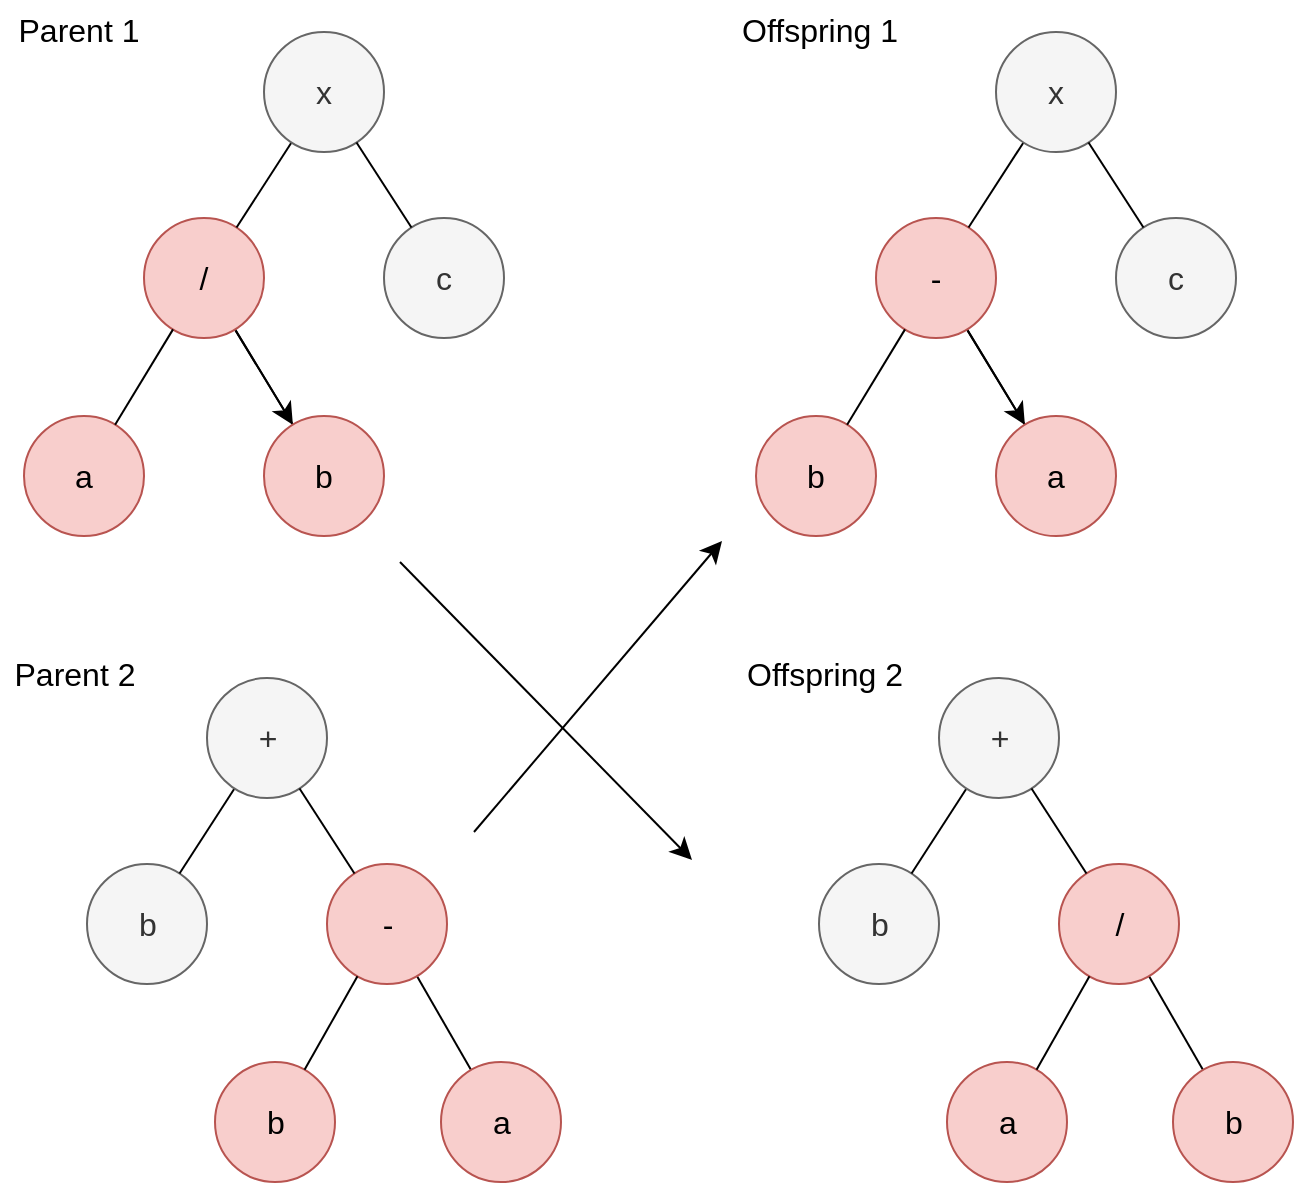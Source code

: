 <mxfile version="25.0.3">
  <diagram name="Page-1" id="lqh_Il7PUDTA4zO0Oj97">
    <mxGraphModel dx="1834" dy="1240" grid="0" gridSize="10" guides="1" tooltips="1" connect="1" arrows="1" fold="1" page="0" pageScale="1" pageWidth="850" pageHeight="1100" math="0" shadow="0">
      <root>
        <mxCell id="0" />
        <mxCell id="1" parent="0" />
        <mxCell id="Nd5IJ-L-UjgMi4WhHVAJ-9" value="" style="edgeStyle=none;curved=1;rounded=0;orthogonalLoop=1;jettySize=auto;html=1;fontSize=16;startSize=8;endSize=8;" edge="1" parent="1" source="Nd5IJ-L-UjgMi4WhHVAJ-3" target="Nd5IJ-L-UjgMi4WhHVAJ-8">
          <mxGeometry relative="1" as="geometry" />
        </mxCell>
        <mxCell id="Nd5IJ-L-UjgMi4WhHVAJ-10" value="" style="edgeStyle=none;curved=1;rounded=0;orthogonalLoop=1;jettySize=auto;html=1;fontSize=16;startSize=8;endSize=8;endArrow=none;endFill=0;" edge="1" parent="1" source="Nd5IJ-L-UjgMi4WhHVAJ-3" target="Nd5IJ-L-UjgMi4WhHVAJ-8">
          <mxGeometry relative="1" as="geometry" />
        </mxCell>
        <mxCell id="Nd5IJ-L-UjgMi4WhHVAJ-3" value="/" style="ellipse;whiteSpace=wrap;html=1;fontSize=16;fillColor=#f8cecc;strokeColor=#b85450;" vertex="1" parent="1">
          <mxGeometry x="13" y="-43" width="60" height="60" as="geometry" />
        </mxCell>
        <mxCell id="Nd5IJ-L-UjgMi4WhHVAJ-4" style="edgeStyle=none;curved=1;rounded=0;orthogonalLoop=1;jettySize=auto;html=1;entryX=1;entryY=0.5;entryDx=0;entryDy=0;fontSize=16;startSize=8;endSize=8;" edge="1" parent="1" source="Nd5IJ-L-UjgMi4WhHVAJ-3" target="Nd5IJ-L-UjgMi4WhHVAJ-3">
          <mxGeometry relative="1" as="geometry" />
        </mxCell>
        <mxCell id="Nd5IJ-L-UjgMi4WhHVAJ-12" value="" style="edgeStyle=none;curved=1;rounded=0;orthogonalLoop=1;jettySize=auto;html=1;fontSize=16;startSize=8;endSize=8;endArrow=none;endFill=0;" edge="1" parent="1" source="Nd5IJ-L-UjgMi4WhHVAJ-5" target="Nd5IJ-L-UjgMi4WhHVAJ-3">
          <mxGeometry relative="1" as="geometry" />
        </mxCell>
        <mxCell id="Nd5IJ-L-UjgMi4WhHVAJ-5" value="x" style="ellipse;whiteSpace=wrap;html=1;fontSize=16;fillColor=#f5f5f5;fontColor=#333333;strokeColor=#666666;" vertex="1" parent="1">
          <mxGeometry x="73" y="-136" width="60" height="60" as="geometry" />
        </mxCell>
        <mxCell id="Nd5IJ-L-UjgMi4WhHVAJ-6" value="c" style="ellipse;whiteSpace=wrap;html=1;fontSize=16;fillColor=#f5f5f5;fontColor=#333333;strokeColor=#666666;" vertex="1" parent="1">
          <mxGeometry x="133" y="-43" width="60" height="60" as="geometry" />
        </mxCell>
        <mxCell id="Nd5IJ-L-UjgMi4WhHVAJ-7" value="a" style="ellipse;whiteSpace=wrap;html=1;fontSize=16;fillColor=#f8cecc;strokeColor=#b85450;" vertex="1" parent="1">
          <mxGeometry x="-47" y="56" width="60" height="60" as="geometry" />
        </mxCell>
        <mxCell id="Nd5IJ-L-UjgMi4WhHVAJ-8" value="b" style="ellipse;whiteSpace=wrap;html=1;fontSize=16;fillColor=#f8cecc;strokeColor=#b85450;" vertex="1" parent="1">
          <mxGeometry x="73" y="56" width="60" height="60" as="geometry" />
        </mxCell>
        <mxCell id="Nd5IJ-L-UjgMi4WhHVAJ-11" value="" style="edgeStyle=none;curved=1;rounded=0;orthogonalLoop=1;jettySize=auto;html=1;fontSize=16;startSize=8;endSize=8;endArrow=none;endFill=0;" edge="1" parent="1" source="Nd5IJ-L-UjgMi4WhHVAJ-3" target="Nd5IJ-L-UjgMi4WhHVAJ-7">
          <mxGeometry relative="1" as="geometry">
            <mxPoint x="-18" y="17" as="sourcePoint" />
            <mxPoint x="11" y="64" as="targetPoint" />
          </mxGeometry>
        </mxCell>
        <mxCell id="Nd5IJ-L-UjgMi4WhHVAJ-14" value="" style="edgeStyle=none;curved=1;rounded=0;orthogonalLoop=1;jettySize=auto;html=1;fontSize=16;startSize=8;endSize=8;endArrow=none;endFill=0;" edge="1" parent="1" source="Nd5IJ-L-UjgMi4WhHVAJ-5" target="Nd5IJ-L-UjgMi4WhHVAJ-6">
          <mxGeometry relative="1" as="geometry">
            <mxPoint x="247" y="-90" as="sourcePoint" />
            <mxPoint x="219" y="-47" as="targetPoint" />
          </mxGeometry>
        </mxCell>
        <mxCell id="Nd5IJ-L-UjgMi4WhHVAJ-17" value="b" style="ellipse;whiteSpace=wrap;html=1;fontSize=16;fillColor=#f5f5f5;strokeColor=#666666;fontColor=#333333;" vertex="1" parent="1">
          <mxGeometry x="-15.5" y="280" width="60" height="60" as="geometry" />
        </mxCell>
        <mxCell id="Nd5IJ-L-UjgMi4WhHVAJ-18" style="edgeStyle=none;curved=1;rounded=0;orthogonalLoop=1;jettySize=auto;html=1;entryX=1;entryY=0.5;entryDx=0;entryDy=0;fontSize=16;startSize=8;endSize=8;" edge="1" source="Nd5IJ-L-UjgMi4WhHVAJ-17" target="Nd5IJ-L-UjgMi4WhHVAJ-17" parent="1">
          <mxGeometry relative="1" as="geometry" />
        </mxCell>
        <mxCell id="Nd5IJ-L-UjgMi4WhHVAJ-19" value="" style="edgeStyle=none;curved=1;rounded=0;orthogonalLoop=1;jettySize=auto;html=1;fontSize=16;startSize=8;endSize=8;endArrow=none;endFill=0;" edge="1" source="Nd5IJ-L-UjgMi4WhHVAJ-20" target="Nd5IJ-L-UjgMi4WhHVAJ-17" parent="1">
          <mxGeometry relative="1" as="geometry" />
        </mxCell>
        <mxCell id="Nd5IJ-L-UjgMi4WhHVAJ-20" value="+" style="ellipse;whiteSpace=wrap;html=1;fontSize=16;fillColor=#f5f5f5;strokeColor=#666666;fontColor=#333333;" vertex="1" parent="1">
          <mxGeometry x="44.5" y="187" width="60" height="60" as="geometry" />
        </mxCell>
        <mxCell id="Nd5IJ-L-UjgMi4WhHVAJ-26" value="" style="edgeStyle=none;curved=1;rounded=0;orthogonalLoop=1;jettySize=auto;html=1;fontSize=16;startSize=8;endSize=8;endArrow=none;endFill=0;" edge="1" parent="1" source="Nd5IJ-L-UjgMi4WhHVAJ-21" target="Nd5IJ-L-UjgMi4WhHVAJ-23">
          <mxGeometry relative="1" as="geometry" />
        </mxCell>
        <mxCell id="Nd5IJ-L-UjgMi4WhHVAJ-21" value="-" style="ellipse;whiteSpace=wrap;html=1;fontSize=16;fillColor=#f8cecc;strokeColor=#b85450;" vertex="1" parent="1">
          <mxGeometry x="104.5" y="280" width="60" height="60" as="geometry" />
        </mxCell>
        <mxCell id="Nd5IJ-L-UjgMi4WhHVAJ-22" value="b" style="ellipse;whiteSpace=wrap;html=1;direction=south;fontSize=16;fillColor=#f8cecc;strokeColor=#b85450;" vertex="1" parent="1">
          <mxGeometry x="48.5" y="379" width="60" height="60" as="geometry" />
        </mxCell>
        <mxCell id="Nd5IJ-L-UjgMi4WhHVAJ-23" value="a" style="ellipse;whiteSpace=wrap;html=1;fontSize=16;fillColor=#f8cecc;strokeColor=#b85450;" vertex="1" parent="1">
          <mxGeometry x="161.5" y="379" width="60" height="60" as="geometry" />
        </mxCell>
        <mxCell id="Nd5IJ-L-UjgMi4WhHVAJ-25" value="" style="edgeStyle=none;curved=1;rounded=0;orthogonalLoop=1;jettySize=auto;html=1;fontSize=16;startSize=8;endSize=8;endArrow=none;endFill=0;" edge="1" source="Nd5IJ-L-UjgMi4WhHVAJ-20" target="Nd5IJ-L-UjgMi4WhHVAJ-21" parent="1">
          <mxGeometry relative="1" as="geometry">
            <mxPoint x="218.5" y="233" as="sourcePoint" />
            <mxPoint x="190.5" y="276" as="targetPoint" />
          </mxGeometry>
        </mxCell>
        <mxCell id="Nd5IJ-L-UjgMi4WhHVAJ-27" value="" style="edgeStyle=none;curved=1;rounded=0;orthogonalLoop=1;jettySize=auto;html=1;fontSize=16;startSize=8;endSize=8;endArrow=none;endFill=0;" edge="1" parent="1" source="Nd5IJ-L-UjgMi4WhHVAJ-21" target="Nd5IJ-L-UjgMi4WhHVAJ-22">
          <mxGeometry relative="1" as="geometry">
            <mxPoint x="113.5" y="358" as="sourcePoint" />
            <mxPoint x="140.5" y="405" as="targetPoint" />
          </mxGeometry>
        </mxCell>
        <mxCell id="Nd5IJ-L-UjgMi4WhHVAJ-28" value="Parent 1" style="text;html=1;align=center;verticalAlign=middle;whiteSpace=wrap;rounded=0;fontSize=16;" vertex="1" parent="1">
          <mxGeometry x="-57" y="-152" width="75" height="30" as="geometry" />
        </mxCell>
        <mxCell id="Nd5IJ-L-UjgMi4WhHVAJ-29" value="Parent 2" style="text;html=1;align=center;verticalAlign=middle;whiteSpace=wrap;rounded=0;fontSize=16;" vertex="1" parent="1">
          <mxGeometry x="-59" y="170" width="75" height="30" as="geometry" />
        </mxCell>
        <mxCell id="Nd5IJ-L-UjgMi4WhHVAJ-30" value="" style="edgeStyle=none;curved=1;rounded=0;orthogonalLoop=1;jettySize=auto;html=1;fontSize=16;startSize=8;endSize=8;" edge="1" source="Nd5IJ-L-UjgMi4WhHVAJ-32" target="Nd5IJ-L-UjgMi4WhHVAJ-38" parent="1">
          <mxGeometry relative="1" as="geometry" />
        </mxCell>
        <mxCell id="Nd5IJ-L-UjgMi4WhHVAJ-31" value="" style="edgeStyle=none;curved=1;rounded=0;orthogonalLoop=1;jettySize=auto;html=1;fontSize=16;startSize=8;endSize=8;endArrow=none;endFill=0;" edge="1" source="Nd5IJ-L-UjgMi4WhHVAJ-32" target="Nd5IJ-L-UjgMi4WhHVAJ-38" parent="1">
          <mxGeometry relative="1" as="geometry" />
        </mxCell>
        <mxCell id="Nd5IJ-L-UjgMi4WhHVAJ-32" value="-" style="ellipse;whiteSpace=wrap;html=1;fontSize=16;fillColor=#f8cecc;strokeColor=#b85450;" vertex="1" parent="1">
          <mxGeometry x="379" y="-43" width="60" height="60" as="geometry" />
        </mxCell>
        <mxCell id="Nd5IJ-L-UjgMi4WhHVAJ-33" style="edgeStyle=none;curved=1;rounded=0;orthogonalLoop=1;jettySize=auto;html=1;entryX=1;entryY=0.5;entryDx=0;entryDy=0;fontSize=16;startSize=8;endSize=8;" edge="1" source="Nd5IJ-L-UjgMi4WhHVAJ-32" target="Nd5IJ-L-UjgMi4WhHVAJ-32" parent="1">
          <mxGeometry relative="1" as="geometry" />
        </mxCell>
        <mxCell id="Nd5IJ-L-UjgMi4WhHVAJ-34" value="" style="edgeStyle=none;curved=1;rounded=0;orthogonalLoop=1;jettySize=auto;html=1;fontSize=16;startSize=8;endSize=8;endArrow=none;endFill=0;" edge="1" source="Nd5IJ-L-UjgMi4WhHVAJ-35" target="Nd5IJ-L-UjgMi4WhHVAJ-32" parent="1">
          <mxGeometry relative="1" as="geometry" />
        </mxCell>
        <mxCell id="Nd5IJ-L-UjgMi4WhHVAJ-35" value="x" style="ellipse;whiteSpace=wrap;html=1;fontSize=16;fillColor=#f5f5f5;fontColor=#333333;strokeColor=#666666;" vertex="1" parent="1">
          <mxGeometry x="439" y="-136" width="60" height="60" as="geometry" />
        </mxCell>
        <mxCell id="Nd5IJ-L-UjgMi4WhHVAJ-36" value="c" style="ellipse;whiteSpace=wrap;html=1;fontSize=16;fillColor=#f5f5f5;fontColor=#333333;strokeColor=#666666;" vertex="1" parent="1">
          <mxGeometry x="499" y="-43" width="60" height="60" as="geometry" />
        </mxCell>
        <mxCell id="Nd5IJ-L-UjgMi4WhHVAJ-37" value="b" style="ellipse;whiteSpace=wrap;html=1;fontSize=16;fillColor=#f8cecc;strokeColor=#b85450;" vertex="1" parent="1">
          <mxGeometry x="319" y="56" width="60" height="60" as="geometry" />
        </mxCell>
        <mxCell id="Nd5IJ-L-UjgMi4WhHVAJ-38" value="a" style="ellipse;whiteSpace=wrap;html=1;fontSize=16;fillColor=#f8cecc;strokeColor=#b85450;" vertex="1" parent="1">
          <mxGeometry x="439" y="56" width="60" height="60" as="geometry" />
        </mxCell>
        <mxCell id="Nd5IJ-L-UjgMi4WhHVAJ-39" value="" style="edgeStyle=none;curved=1;rounded=0;orthogonalLoop=1;jettySize=auto;html=1;fontSize=16;startSize=8;endSize=8;endArrow=none;endFill=0;" edge="1" source="Nd5IJ-L-UjgMi4WhHVAJ-32" target="Nd5IJ-L-UjgMi4WhHVAJ-37" parent="1">
          <mxGeometry relative="1" as="geometry">
            <mxPoint x="348" y="17" as="sourcePoint" />
            <mxPoint x="377" y="64" as="targetPoint" />
          </mxGeometry>
        </mxCell>
        <mxCell id="Nd5IJ-L-UjgMi4WhHVAJ-40" value="" style="edgeStyle=none;curved=1;rounded=0;orthogonalLoop=1;jettySize=auto;html=1;fontSize=16;startSize=8;endSize=8;endArrow=none;endFill=0;" edge="1" source="Nd5IJ-L-UjgMi4WhHVAJ-35" target="Nd5IJ-L-UjgMi4WhHVAJ-36" parent="1">
          <mxGeometry relative="1" as="geometry">
            <mxPoint x="613" y="-90" as="sourcePoint" />
            <mxPoint x="585" y="-47" as="targetPoint" />
          </mxGeometry>
        </mxCell>
        <mxCell id="Nd5IJ-L-UjgMi4WhHVAJ-41" value="b" style="ellipse;whiteSpace=wrap;html=1;fontSize=16;fillColor=#f5f5f5;strokeColor=#666666;fontColor=#333333;" vertex="1" parent="1">
          <mxGeometry x="350.5" y="280" width="60" height="60" as="geometry" />
        </mxCell>
        <mxCell id="Nd5IJ-L-UjgMi4WhHVAJ-42" style="edgeStyle=none;curved=1;rounded=0;orthogonalLoop=1;jettySize=auto;html=1;entryX=1;entryY=0.5;entryDx=0;entryDy=0;fontSize=16;startSize=8;endSize=8;" edge="1" source="Nd5IJ-L-UjgMi4WhHVAJ-41" target="Nd5IJ-L-UjgMi4WhHVAJ-41" parent="1">
          <mxGeometry relative="1" as="geometry" />
        </mxCell>
        <mxCell id="Nd5IJ-L-UjgMi4WhHVAJ-43" value="" style="edgeStyle=none;curved=1;rounded=0;orthogonalLoop=1;jettySize=auto;html=1;fontSize=16;startSize=8;endSize=8;endArrow=none;endFill=0;" edge="1" source="Nd5IJ-L-UjgMi4WhHVAJ-44" target="Nd5IJ-L-UjgMi4WhHVAJ-41" parent="1">
          <mxGeometry relative="1" as="geometry" />
        </mxCell>
        <mxCell id="Nd5IJ-L-UjgMi4WhHVAJ-44" value="+" style="ellipse;whiteSpace=wrap;html=1;fontSize=16;fillColor=#f5f5f5;strokeColor=#666666;fontColor=#333333;" vertex="1" parent="1">
          <mxGeometry x="410.5" y="187" width="60" height="60" as="geometry" />
        </mxCell>
        <mxCell id="Nd5IJ-L-UjgMi4WhHVAJ-45" value="" style="edgeStyle=none;curved=1;rounded=0;orthogonalLoop=1;jettySize=auto;html=1;fontSize=16;startSize=8;endSize=8;endArrow=none;endFill=0;" edge="1" source="Nd5IJ-L-UjgMi4WhHVAJ-46" target="Nd5IJ-L-UjgMi4WhHVAJ-48" parent="1">
          <mxGeometry relative="1" as="geometry" />
        </mxCell>
        <mxCell id="Nd5IJ-L-UjgMi4WhHVAJ-46" value="/" style="ellipse;whiteSpace=wrap;html=1;fontSize=16;fillColor=#f8cecc;strokeColor=#b85450;" vertex="1" parent="1">
          <mxGeometry x="470.5" y="280" width="60" height="60" as="geometry" />
        </mxCell>
        <mxCell id="Nd5IJ-L-UjgMi4WhHVAJ-47" value="a" style="ellipse;whiteSpace=wrap;html=1;direction=south;fontSize=16;fillColor=#f8cecc;strokeColor=#b85450;" vertex="1" parent="1">
          <mxGeometry x="414.5" y="379" width="60" height="60" as="geometry" />
        </mxCell>
        <mxCell id="Nd5IJ-L-UjgMi4WhHVAJ-48" value="b" style="ellipse;whiteSpace=wrap;html=1;fontSize=16;fillColor=#f8cecc;strokeColor=#b85450;" vertex="1" parent="1">
          <mxGeometry x="527.5" y="379" width="60" height="60" as="geometry" />
        </mxCell>
        <mxCell id="Nd5IJ-L-UjgMi4WhHVAJ-49" value="" style="edgeStyle=none;curved=1;rounded=0;orthogonalLoop=1;jettySize=auto;html=1;fontSize=16;startSize=8;endSize=8;endArrow=none;endFill=0;" edge="1" source="Nd5IJ-L-UjgMi4WhHVAJ-44" target="Nd5IJ-L-UjgMi4WhHVAJ-46" parent="1">
          <mxGeometry relative="1" as="geometry">
            <mxPoint x="584.5" y="233" as="sourcePoint" />
            <mxPoint x="556.5" y="276" as="targetPoint" />
          </mxGeometry>
        </mxCell>
        <mxCell id="Nd5IJ-L-UjgMi4WhHVAJ-50" value="" style="edgeStyle=none;curved=1;rounded=0;orthogonalLoop=1;jettySize=auto;html=1;fontSize=16;startSize=8;endSize=8;endArrow=none;endFill=0;" edge="1" source="Nd5IJ-L-UjgMi4WhHVAJ-46" target="Nd5IJ-L-UjgMi4WhHVAJ-47" parent="1">
          <mxGeometry relative="1" as="geometry">
            <mxPoint x="479.5" y="358" as="sourcePoint" />
            <mxPoint x="506.5" y="405" as="targetPoint" />
          </mxGeometry>
        </mxCell>
        <mxCell id="Nd5IJ-L-UjgMi4WhHVAJ-51" value="Offspring 1" style="text;html=1;align=center;verticalAlign=middle;whiteSpace=wrap;rounded=0;fontSize=16;" vertex="1" parent="1">
          <mxGeometry x="309" y="-152" width="84" height="30" as="geometry" />
        </mxCell>
        <mxCell id="Nd5IJ-L-UjgMi4WhHVAJ-52" value="Offspring 2" style="text;html=1;align=center;verticalAlign=middle;whiteSpace=wrap;rounded=0;fontSize=16;" vertex="1" parent="1">
          <mxGeometry x="307" y="170" width="93" height="30" as="geometry" />
        </mxCell>
        <mxCell id="Nd5IJ-L-UjgMi4WhHVAJ-53" value="" style="endArrow=classic;html=1;rounded=0;fontSize=12;startSize=8;endSize=8;curved=1;" edge="1" parent="1">
          <mxGeometry width="50" height="50" relative="1" as="geometry">
            <mxPoint x="178" y="264" as="sourcePoint" />
            <mxPoint x="302" y="118.5" as="targetPoint" />
          </mxGeometry>
        </mxCell>
        <mxCell id="Nd5IJ-L-UjgMi4WhHVAJ-54" value="" style="endArrow=classic;html=1;rounded=0;fontSize=12;startSize=8;endSize=8;curved=1;" edge="1" parent="1">
          <mxGeometry width="50" height="50" relative="1" as="geometry">
            <mxPoint x="141" y="129" as="sourcePoint" />
            <mxPoint x="287" y="278" as="targetPoint" />
          </mxGeometry>
        </mxCell>
      </root>
    </mxGraphModel>
  </diagram>
</mxfile>
